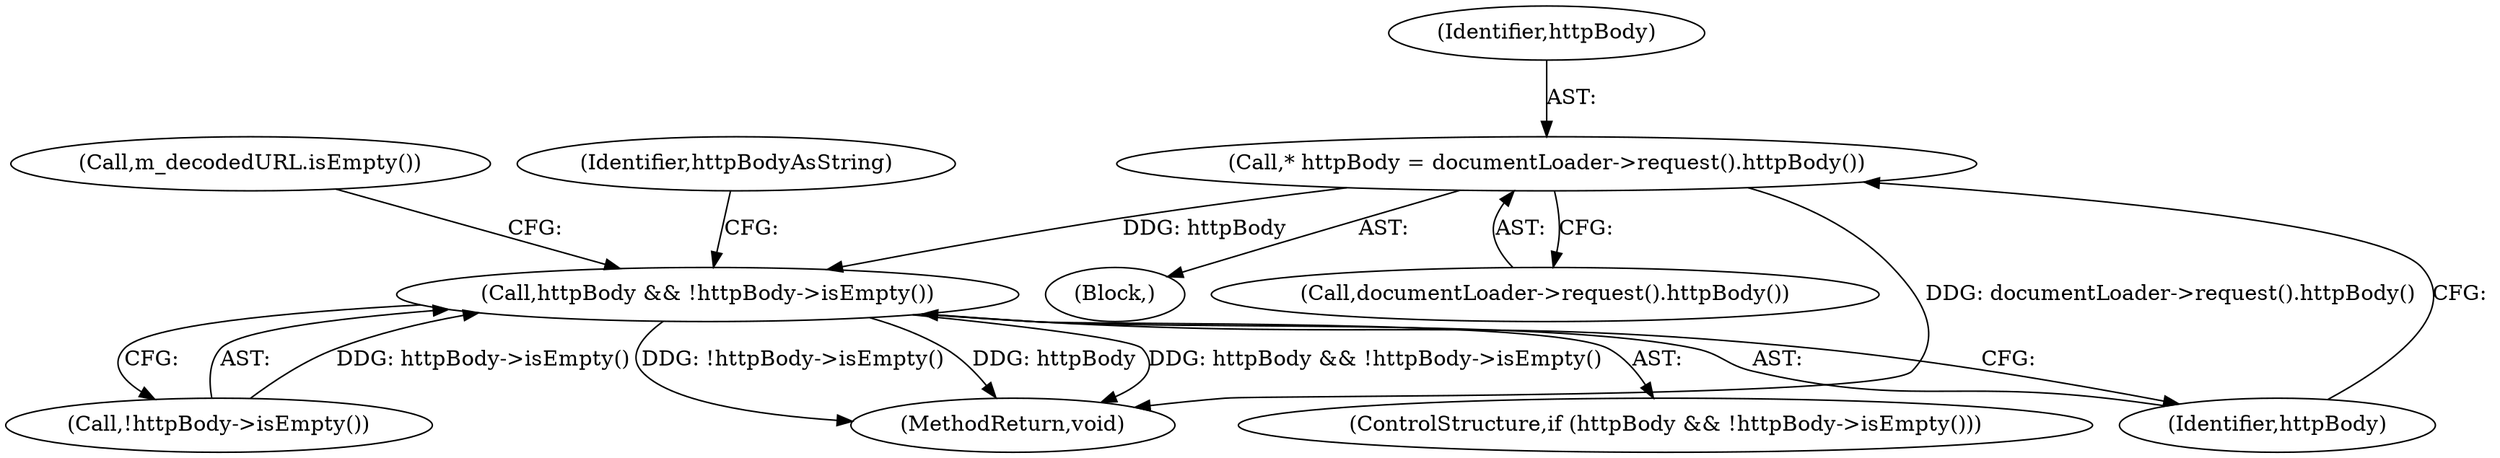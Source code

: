digraph "0_Chrome_64bebe14963d4059d2e5fdba3c8879b83acc39d0@pointer" {
"1000291" [label="(Call,* httpBody = documentLoader->request().httpBody())"];
"1000295" [label="(Call,httpBody && !httpBody->isEmpty())"];
"1000186" [label="(Block,)"];
"1000297" [label="(Call,!httpBody->isEmpty())"];
"1000331" [label="(Call,m_decodedURL.isEmpty())"];
"1000293" [label="(Call,documentLoader->request().httpBody())"];
"1000296" [label="(Identifier,httpBody)"];
"1000291" [label="(Call,* httpBody = documentLoader->request().httpBody())"];
"1000292" [label="(Identifier,httpBody)"];
"1000295" [label="(Call,httpBody && !httpBody->isEmpty())"];
"1000338" [label="(MethodReturn,void)"];
"1000301" [label="(Identifier,httpBodyAsString)"];
"1000294" [label="(ControlStructure,if (httpBody && !httpBody->isEmpty()))"];
"1000291" -> "1000186"  [label="AST: "];
"1000291" -> "1000293"  [label="CFG: "];
"1000292" -> "1000291"  [label="AST: "];
"1000293" -> "1000291"  [label="AST: "];
"1000296" -> "1000291"  [label="CFG: "];
"1000291" -> "1000338"  [label="DDG: documentLoader->request().httpBody()"];
"1000291" -> "1000295"  [label="DDG: httpBody"];
"1000295" -> "1000294"  [label="AST: "];
"1000295" -> "1000296"  [label="CFG: "];
"1000295" -> "1000297"  [label="CFG: "];
"1000296" -> "1000295"  [label="AST: "];
"1000297" -> "1000295"  [label="AST: "];
"1000301" -> "1000295"  [label="CFG: "];
"1000331" -> "1000295"  [label="CFG: "];
"1000295" -> "1000338"  [label="DDG: !httpBody->isEmpty()"];
"1000295" -> "1000338"  [label="DDG: httpBody"];
"1000295" -> "1000338"  [label="DDG: httpBody && !httpBody->isEmpty()"];
"1000297" -> "1000295"  [label="DDG: httpBody->isEmpty()"];
}
